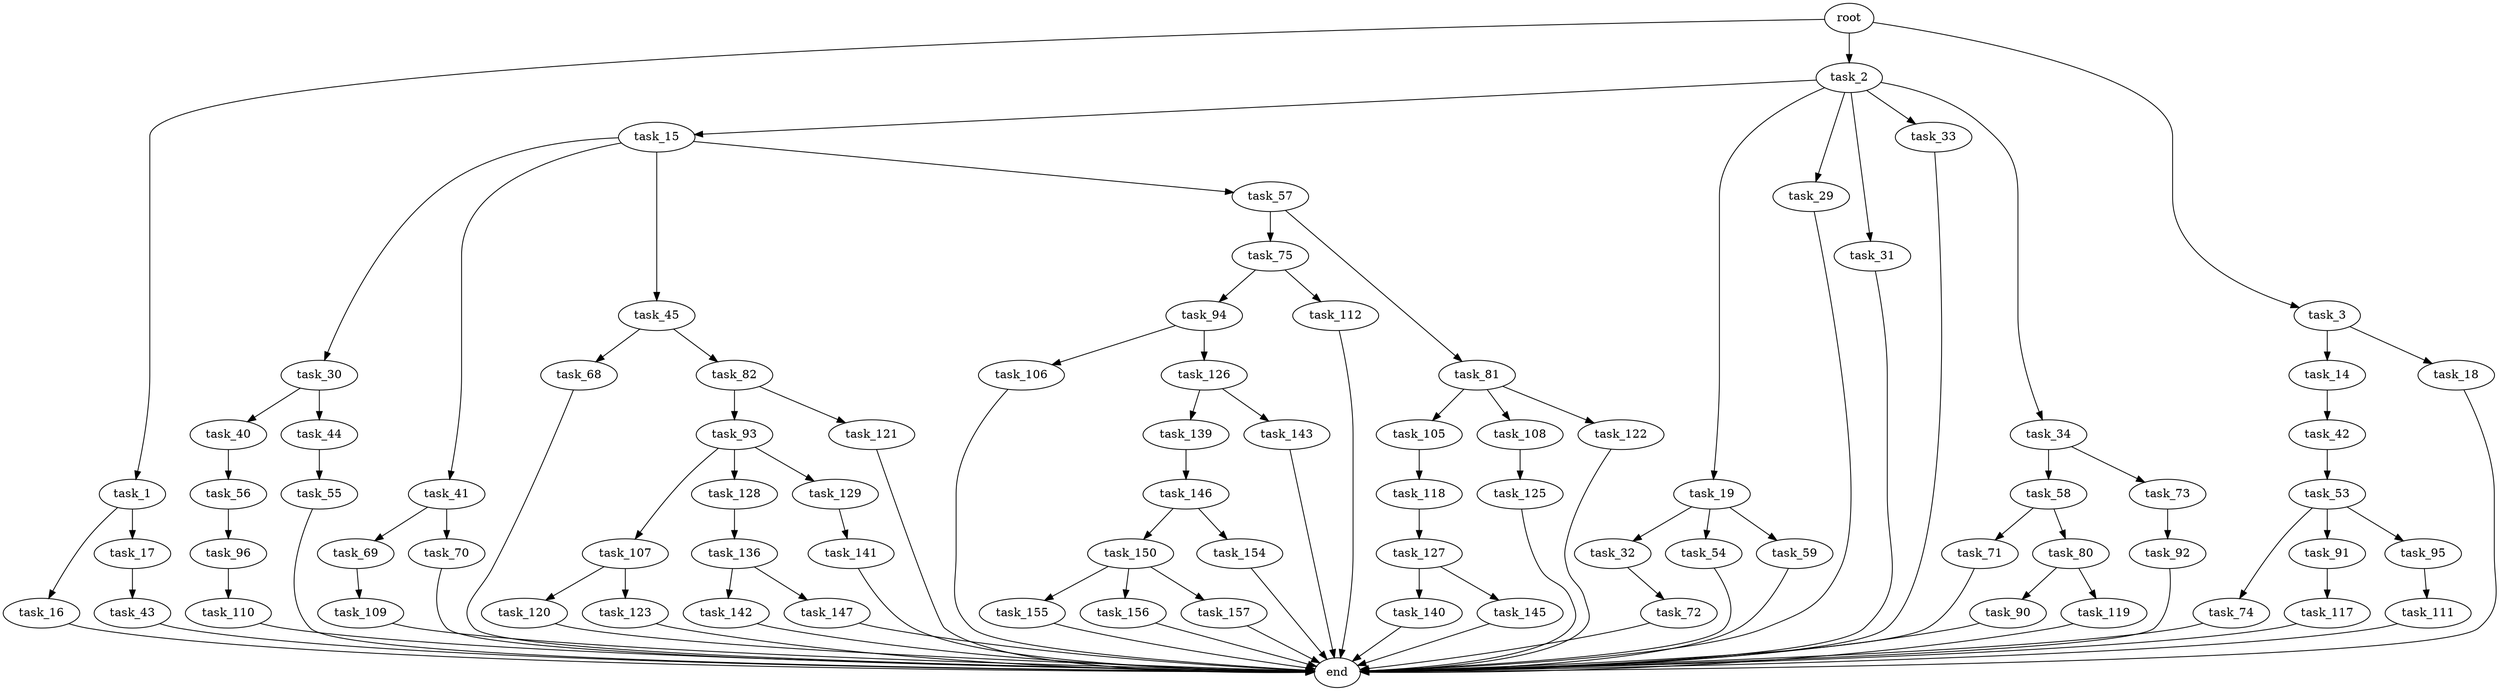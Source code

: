 digraph G {
  root [size="0.000000"];
  task_1 [size="549755813888.000000"];
  task_2 [size="14311670282.000000"];
  task_3 [size="1588519850.000000"];
  task_14 [size="8589934592.000000"];
  task_15 [size="8589934592.000000"];
  task_16 [size="134217728000.000000"];
  task_17 [size="11660573401.000000"];
  task_18 [size="63458681086.000000"];
  task_19 [size="211058866469.000000"];
  task_29 [size="796389766929.000000"];
  task_30 [size="84158668526.000000"];
  task_31 [size="763254038346.000000"];
  task_32 [size="18201516643.000000"];
  task_33 [size="31247841844.000000"];
  task_34 [size="741764293363.000000"];
  task_40 [size="9444087507.000000"];
  task_41 [size="1073060748259.000000"];
  task_42 [size="25445873037.000000"];
  task_43 [size="731508063105.000000"];
  task_44 [size="6243713274.000000"];
  task_45 [size="468440634617.000000"];
  task_53 [size="5751560098.000000"];
  task_54 [size="828121603.000000"];
  task_55 [size="4173285428.000000"];
  task_56 [size="376839771294.000000"];
  task_57 [size="555745969584.000000"];
  task_58 [size="132695262533.000000"];
  task_59 [size="710825391.000000"];
  task_68 [size="239435643917.000000"];
  task_69 [size="368293445632.000000"];
  task_70 [size="68719476736.000000"];
  task_71 [size="135821712758.000000"];
  task_72 [size="5531370569.000000"];
  task_73 [size="368293445632.000000"];
  task_74 [size="62390517902.000000"];
  task_75 [size="106309478123.000000"];
  task_80 [size="20726781818.000000"];
  task_81 [size="26631808369.000000"];
  task_82 [size="23721386704.000000"];
  task_90 [size="7053916880.000000"];
  task_91 [size="6362891418.000000"];
  task_92 [size="782757789696.000000"];
  task_93 [size="68719476736.000000"];
  task_94 [size="185869132981.000000"];
  task_95 [size="548303345817.000000"];
  task_96 [size="740762201.000000"];
  task_105 [size="156471897164.000000"];
  task_106 [size="670489888.000000"];
  task_107 [size="1073741824000.000000"];
  task_108 [size="73145542402.000000"];
  task_109 [size="68719476736.000000"];
  task_110 [size="1192754239.000000"];
  task_111 [size="28991029248.000000"];
  task_112 [size="115917273786.000000"];
  task_117 [size="368293445632.000000"];
  task_118 [size="8589934592.000000"];
  task_119 [size="18818640681.000000"];
  task_120 [size="134217728000.000000"];
  task_121 [size="134217728000.000000"];
  task_122 [size="746863800877.000000"];
  task_123 [size="68719476736.000000"];
  task_125 [size="35486034437.000000"];
  task_126 [size="708458831589.000000"];
  task_127 [size="2443119526.000000"];
  task_128 [size="1073741824000.000000"];
  task_129 [size="68719476736.000000"];
  task_136 [size="14505803644.000000"];
  task_139 [size="368293445632.000000"];
  task_140 [size="68719476736.000000"];
  task_141 [size="10843930537.000000"];
  task_142 [size="300573488.000000"];
  task_143 [size="368293445632.000000"];
  task_145 [size="15174106223.000000"];
  task_146 [size="782757789696.000000"];
  task_147 [size="107509066558.000000"];
  task_150 [size="20865764035.000000"];
  task_154 [size="368293445632.000000"];
  task_155 [size="134217728000.000000"];
  task_156 [size="231928233984.000000"];
  task_157 [size="739702975584.000000"];
  end [size="0.000000"];

  root -> task_1 [size="1.000000"];
  root -> task_2 [size="1.000000"];
  root -> task_3 [size="1.000000"];
  task_1 -> task_16 [size="536870912.000000"];
  task_1 -> task_17 [size="536870912.000000"];
  task_2 -> task_15 [size="411041792.000000"];
  task_2 -> task_19 [size="411041792.000000"];
  task_2 -> task_29 [size="411041792.000000"];
  task_2 -> task_31 [size="411041792.000000"];
  task_2 -> task_33 [size="411041792.000000"];
  task_2 -> task_34 [size="411041792.000000"];
  task_3 -> task_14 [size="134217728.000000"];
  task_3 -> task_18 [size="134217728.000000"];
  task_14 -> task_42 [size="33554432.000000"];
  task_15 -> task_30 [size="33554432.000000"];
  task_15 -> task_41 [size="33554432.000000"];
  task_15 -> task_45 [size="33554432.000000"];
  task_15 -> task_57 [size="33554432.000000"];
  task_16 -> end [size="1.000000"];
  task_17 -> task_43 [size="209715200.000000"];
  task_18 -> end [size="1.000000"];
  task_19 -> task_32 [size="301989888.000000"];
  task_19 -> task_54 [size="301989888.000000"];
  task_19 -> task_59 [size="301989888.000000"];
  task_29 -> end [size="1.000000"];
  task_30 -> task_40 [size="75497472.000000"];
  task_30 -> task_44 [size="75497472.000000"];
  task_31 -> end [size="1.000000"];
  task_32 -> task_72 [size="536870912.000000"];
  task_33 -> end [size="1.000000"];
  task_34 -> task_58 [size="536870912.000000"];
  task_34 -> task_73 [size="536870912.000000"];
  task_40 -> task_56 [size="536870912.000000"];
  task_41 -> task_69 [size="679477248.000000"];
  task_41 -> task_70 [size="679477248.000000"];
  task_42 -> task_53 [size="411041792.000000"];
  task_43 -> end [size="1.000000"];
  task_44 -> task_55 [size="301989888.000000"];
  task_45 -> task_68 [size="301989888.000000"];
  task_45 -> task_82 [size="301989888.000000"];
  task_53 -> task_74 [size="134217728.000000"];
  task_53 -> task_91 [size="134217728.000000"];
  task_53 -> task_95 [size="134217728.000000"];
  task_54 -> end [size="1.000000"];
  task_55 -> end [size="1.000000"];
  task_56 -> task_96 [size="536870912.000000"];
  task_57 -> task_75 [size="536870912.000000"];
  task_57 -> task_81 [size="536870912.000000"];
  task_58 -> task_71 [size="301989888.000000"];
  task_58 -> task_80 [size="301989888.000000"];
  task_59 -> end [size="1.000000"];
  task_68 -> end [size="1.000000"];
  task_69 -> task_109 [size="411041792.000000"];
  task_70 -> end [size="1.000000"];
  task_71 -> end [size="1.000000"];
  task_72 -> end [size="1.000000"];
  task_73 -> task_92 [size="411041792.000000"];
  task_74 -> end [size="1.000000"];
  task_75 -> task_94 [size="301989888.000000"];
  task_75 -> task_112 [size="301989888.000000"];
  task_80 -> task_90 [size="33554432.000000"];
  task_80 -> task_119 [size="33554432.000000"];
  task_81 -> task_105 [size="838860800.000000"];
  task_81 -> task_108 [size="838860800.000000"];
  task_81 -> task_122 [size="838860800.000000"];
  task_82 -> task_93 [size="679477248.000000"];
  task_82 -> task_121 [size="679477248.000000"];
  task_90 -> end [size="1.000000"];
  task_91 -> task_117 [size="209715200.000000"];
  task_92 -> end [size="1.000000"];
  task_93 -> task_107 [size="134217728.000000"];
  task_93 -> task_128 [size="134217728.000000"];
  task_93 -> task_129 [size="134217728.000000"];
  task_94 -> task_106 [size="411041792.000000"];
  task_94 -> task_126 [size="411041792.000000"];
  task_95 -> task_111 [size="411041792.000000"];
  task_96 -> task_110 [size="33554432.000000"];
  task_105 -> task_118 [size="134217728.000000"];
  task_106 -> end [size="1.000000"];
  task_107 -> task_120 [size="838860800.000000"];
  task_107 -> task_123 [size="838860800.000000"];
  task_108 -> task_125 [size="134217728.000000"];
  task_109 -> end [size="1.000000"];
  task_110 -> end [size="1.000000"];
  task_111 -> end [size="1.000000"];
  task_112 -> end [size="1.000000"];
  task_117 -> end [size="1.000000"];
  task_118 -> task_127 [size="33554432.000000"];
  task_119 -> end [size="1.000000"];
  task_120 -> end [size="1.000000"];
  task_121 -> end [size="1.000000"];
  task_122 -> end [size="1.000000"];
  task_123 -> end [size="1.000000"];
  task_125 -> end [size="1.000000"];
  task_126 -> task_139 [size="679477248.000000"];
  task_126 -> task_143 [size="679477248.000000"];
  task_127 -> task_140 [size="75497472.000000"];
  task_127 -> task_145 [size="75497472.000000"];
  task_128 -> task_136 [size="838860800.000000"];
  task_129 -> task_141 [size="134217728.000000"];
  task_136 -> task_142 [size="838860800.000000"];
  task_136 -> task_147 [size="838860800.000000"];
  task_139 -> task_146 [size="411041792.000000"];
  task_140 -> end [size="1.000000"];
  task_141 -> end [size="1.000000"];
  task_142 -> end [size="1.000000"];
  task_143 -> end [size="1.000000"];
  task_145 -> end [size="1.000000"];
  task_146 -> task_150 [size="679477248.000000"];
  task_146 -> task_154 [size="679477248.000000"];
  task_147 -> end [size="1.000000"];
  task_150 -> task_155 [size="411041792.000000"];
  task_150 -> task_156 [size="411041792.000000"];
  task_150 -> task_157 [size="411041792.000000"];
  task_154 -> end [size="1.000000"];
  task_155 -> end [size="1.000000"];
  task_156 -> end [size="1.000000"];
  task_157 -> end [size="1.000000"];
}
